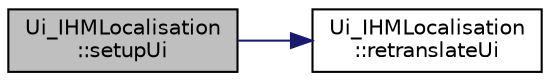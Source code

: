 digraph "Ui_IHMLocalisation::setupUi"
{
 // LATEX_PDF_SIZE
  edge [fontname="Helvetica",fontsize="10",labelfontname="Helvetica",labelfontsize="10"];
  node [fontname="Helvetica",fontsize="10",shape=record];
  rankdir="LR";
  Node1 [label="Ui_IHMLocalisation\l::setupUi",height=0.2,width=0.4,color="black", fillcolor="grey75", style="filled", fontcolor="black",tooltip=" "];
  Node1 -> Node2 [color="midnightblue",fontsize="10",style="solid"];
  Node2 [label="Ui_IHMLocalisation\l::retranslateUi",height=0.2,width=0.4,color="black", fillcolor="white", style="filled",URL="$class_ui___i_h_m_localisation.html#a38e20ee7aeac02586d232b3cb53a66a1",tooltip=" "];
}

